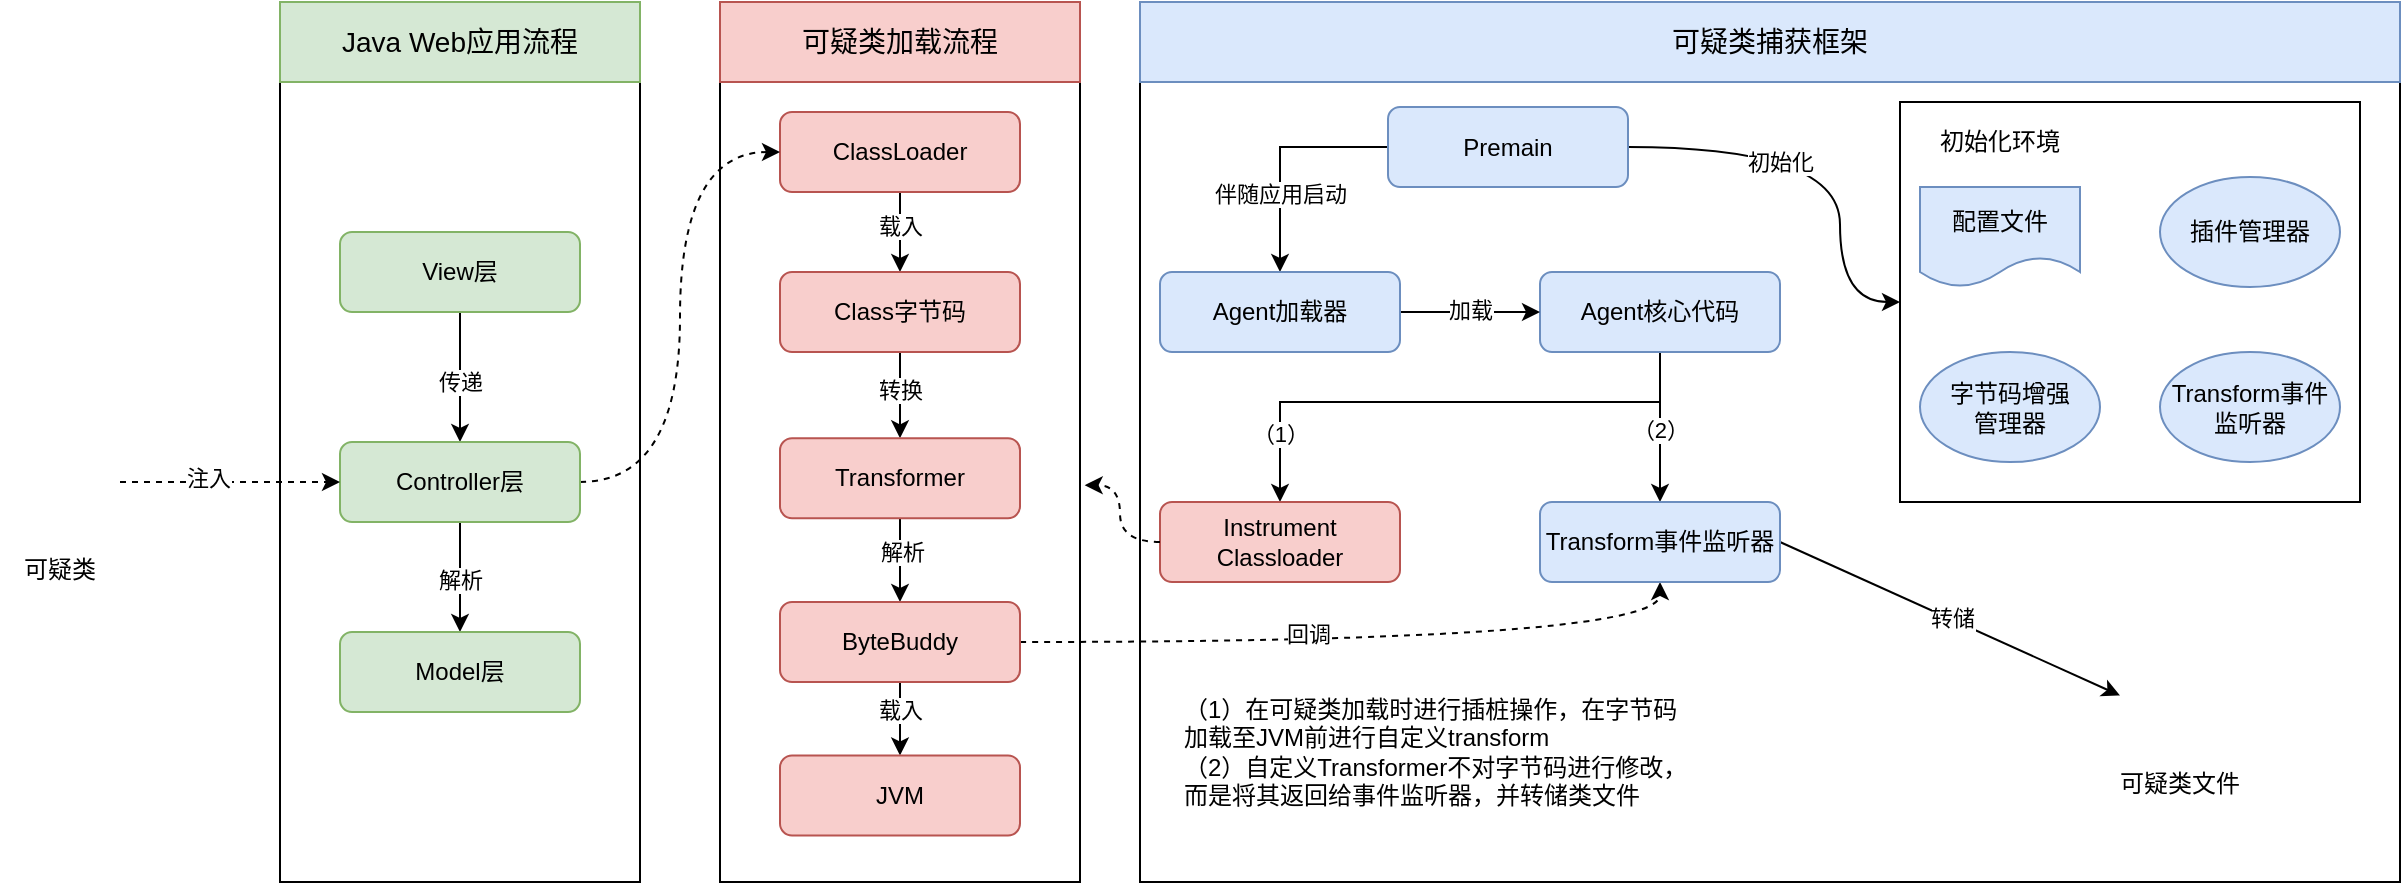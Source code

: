 <mxfile version="26.1.1">
  <diagram name="第 1 页" id="BsKIpi1FPCZaXIqp289E">
    <mxGraphModel dx="2251" dy="773" grid="1" gridSize="10" guides="1" tooltips="1" connect="1" arrows="1" fold="1" page="1" pageScale="1" pageWidth="827" pageHeight="1169" math="0" shadow="0">
      <root>
        <mxCell id="0" />
        <mxCell id="1" parent="0" />
        <mxCell id="ZmvpG405brdyFuqUziVW-1" value="" style="rounded=0;whiteSpace=wrap;html=1;" parent="1" vertex="1">
          <mxGeometry x="350" y="270" width="630" height="440" as="geometry" />
        </mxCell>
        <mxCell id="ZmvpG405brdyFuqUziVW-2" value="" style="rounded=0;whiteSpace=wrap;html=1;" parent="1" vertex="1">
          <mxGeometry x="140" y="270" width="180" height="440" as="geometry" />
        </mxCell>
        <mxCell id="ZmvpG405brdyFuqUziVW-3" value="&lt;font style=&quot;font-size: 14px;&quot;&gt;可疑类加载流程&lt;/font&gt;" style="rounded=0;whiteSpace=wrap;html=1;fillColor=#f8cecc;strokeColor=#b85450;" parent="1" vertex="1">
          <mxGeometry x="140" y="270" width="180" height="40" as="geometry" />
        </mxCell>
        <mxCell id="ZmvpG405brdyFuqUziVW-4" style="edgeStyle=orthogonalEdgeStyle;rounded=0;orthogonalLoop=1;jettySize=auto;html=1;exitX=0.5;exitY=1;exitDx=0;exitDy=0;entryX=0.5;entryY=0;entryDx=0;entryDy=0;" parent="1" source="ZmvpG405brdyFuqUziVW-5" target="ZmvpG405brdyFuqUziVW-7" edge="1">
          <mxGeometry relative="1" as="geometry" />
        </mxCell>
        <mxCell id="7a6S5qip2CbtULaV-IqG-47" value="载入" style="edgeLabel;html=1;align=center;verticalAlign=middle;resizable=0;points=[];" vertex="1" connectable="0" parent="ZmvpG405brdyFuqUziVW-4">
          <mxGeometry x="-0.187" relative="1" as="geometry">
            <mxPoint as="offset" />
          </mxGeometry>
        </mxCell>
        <mxCell id="ZmvpG405brdyFuqUziVW-5" value="ClassLoader" style="rounded=1;whiteSpace=wrap;html=1;fillColor=#f8cecc;strokeColor=#b85450;" parent="1" vertex="1">
          <mxGeometry x="170" y="325" width="120" height="40" as="geometry" />
        </mxCell>
        <mxCell id="ZmvpG405brdyFuqUziVW-6" style="edgeStyle=orthogonalEdgeStyle;rounded=0;orthogonalLoop=1;jettySize=auto;html=1;exitX=0.5;exitY=1;exitDx=0;exitDy=0;entryX=0.5;entryY=0;entryDx=0;entryDy=0;" parent="1" source="ZmvpG405brdyFuqUziVW-7" target="ZmvpG405brdyFuqUziVW-9" edge="1">
          <mxGeometry relative="1" as="geometry" />
        </mxCell>
        <mxCell id="7a6S5qip2CbtULaV-IqG-48" value="转换" style="edgeLabel;html=1;align=center;verticalAlign=middle;resizable=0;points=[];" vertex="1" connectable="0" parent="ZmvpG405brdyFuqUziVW-6">
          <mxGeometry x="-0.14" relative="1" as="geometry">
            <mxPoint as="offset" />
          </mxGeometry>
        </mxCell>
        <mxCell id="ZmvpG405brdyFuqUziVW-7" value="Class字节码" style="rounded=1;whiteSpace=wrap;html=1;fillColor=#f8cecc;strokeColor=#b85450;" parent="1" vertex="1">
          <mxGeometry x="170" y="405" width="120" height="40" as="geometry" />
        </mxCell>
        <mxCell id="ZmvpG405brdyFuqUziVW-8" style="edgeStyle=orthogonalEdgeStyle;rounded=0;orthogonalLoop=1;jettySize=auto;html=1;exitX=0.5;exitY=1;exitDx=0;exitDy=0;entryX=0.5;entryY=0;entryDx=0;entryDy=0;" parent="1" source="ZmvpG405brdyFuqUziVW-9" target="ZmvpG405brdyFuqUziVW-12" edge="1">
          <mxGeometry relative="1" as="geometry" />
        </mxCell>
        <mxCell id="7a6S5qip2CbtULaV-IqG-49" value="解析" style="edgeLabel;html=1;align=center;verticalAlign=middle;resizable=0;points=[];" vertex="1" connectable="0" parent="ZmvpG405brdyFuqUziVW-8">
          <mxGeometry x="-0.209" y="1" relative="1" as="geometry">
            <mxPoint as="offset" />
          </mxGeometry>
        </mxCell>
        <mxCell id="ZmvpG405brdyFuqUziVW-9" value="Transformer" style="rounded=1;whiteSpace=wrap;html=1;fillColor=#f8cecc;strokeColor=#b85450;" parent="1" vertex="1">
          <mxGeometry x="170" y="488.13" width="120" height="40" as="geometry" />
        </mxCell>
        <mxCell id="ZmvpG405brdyFuqUziVW-10" style="edgeStyle=orthogonalEdgeStyle;rounded=0;orthogonalLoop=1;jettySize=auto;html=1;exitX=0.5;exitY=1;exitDx=0;exitDy=0;entryX=0.5;entryY=0;entryDx=0;entryDy=0;" parent="1" source="ZmvpG405brdyFuqUziVW-12" target="ZmvpG405brdyFuqUziVW-13" edge="1">
          <mxGeometry relative="1" as="geometry" />
        </mxCell>
        <mxCell id="7a6S5qip2CbtULaV-IqG-50" value="载入" style="edgeLabel;html=1;align=center;verticalAlign=middle;resizable=0;points=[];" vertex="1" connectable="0" parent="ZmvpG405brdyFuqUziVW-10">
          <mxGeometry x="-0.263" relative="1" as="geometry">
            <mxPoint as="offset" />
          </mxGeometry>
        </mxCell>
        <mxCell id="7a6S5qip2CbtULaV-IqG-62" style="edgeStyle=orthogonalEdgeStyle;rounded=0;orthogonalLoop=1;jettySize=auto;html=1;exitX=1;exitY=0.5;exitDx=0;exitDy=0;entryX=0.5;entryY=1;entryDx=0;entryDy=0;curved=1;dashed=1;" edge="1" parent="1" source="ZmvpG405brdyFuqUziVW-12" target="ZmvpG405brdyFuqUziVW-34">
          <mxGeometry relative="1" as="geometry" />
        </mxCell>
        <mxCell id="7a6S5qip2CbtULaV-IqG-64" value="回调" style="edgeLabel;html=1;align=center;verticalAlign=middle;resizable=0;points=[];" vertex="1" connectable="0" parent="7a6S5qip2CbtULaV-IqG-62">
          <mxGeometry x="-0.181" y="4" relative="1" as="geometry">
            <mxPoint as="offset" />
          </mxGeometry>
        </mxCell>
        <mxCell id="ZmvpG405brdyFuqUziVW-12" value="ByteBuddy" style="rounded=1;whiteSpace=wrap;html=1;fillColor=#f8cecc;strokeColor=#b85450;" parent="1" vertex="1">
          <mxGeometry x="170" y="570" width="120" height="40" as="geometry" />
        </mxCell>
        <mxCell id="ZmvpG405brdyFuqUziVW-13" value="JVM" style="rounded=1;whiteSpace=wrap;html=1;fillColor=#f8cecc;strokeColor=#b85450;" parent="1" vertex="1">
          <mxGeometry x="170" y="646.75" width="120" height="40" as="geometry" />
        </mxCell>
        <mxCell id="ZmvpG405brdyFuqUziVW-18" value="&lt;span style=&quot;font-size: 14px;&quot;&gt;可疑类捕获框架&lt;/span&gt;" style="rounded=0;whiteSpace=wrap;html=1;fillColor=#dae8fc;strokeColor=#6c8ebf;" parent="1" vertex="1">
          <mxGeometry x="350" y="270" width="630" height="40" as="geometry" />
        </mxCell>
        <mxCell id="ZmvpG405brdyFuqUziVW-19" style="edgeStyle=orthogonalEdgeStyle;rounded=0;orthogonalLoop=1;jettySize=auto;html=1;exitX=0.5;exitY=1;exitDx=0;exitDy=0;entryX=0.5;entryY=0;entryDx=0;entryDy=0;" parent="1" source="ZmvpG405brdyFuqUziVW-21" target="ZmvpG405brdyFuqUziVW-33" edge="1">
          <mxGeometry relative="1" as="geometry">
            <Array as="points">
              <mxPoint x="610" y="470" />
              <mxPoint x="420" y="470" />
            </Array>
          </mxGeometry>
        </mxCell>
        <mxCell id="7a6S5qip2CbtULaV-IqG-60" value="（1）" style="edgeLabel;html=1;align=center;verticalAlign=middle;resizable=0;points=[];" vertex="1" connectable="0" parent="ZmvpG405brdyFuqUziVW-19">
          <mxGeometry x="0.743" relative="1" as="geometry">
            <mxPoint as="offset" />
          </mxGeometry>
        </mxCell>
        <mxCell id="ZmvpG405brdyFuqUziVW-20" style="edgeStyle=orthogonalEdgeStyle;rounded=0;orthogonalLoop=1;jettySize=auto;html=1;exitX=0.5;exitY=1;exitDx=0;exitDy=0;entryX=0.5;entryY=0;entryDx=0;entryDy=0;" parent="1" source="ZmvpG405brdyFuqUziVW-21" target="ZmvpG405brdyFuqUziVW-34" edge="1">
          <mxGeometry relative="1" as="geometry" />
        </mxCell>
        <mxCell id="7a6S5qip2CbtULaV-IqG-61" value="（2）" style="edgeLabel;html=1;align=center;verticalAlign=middle;resizable=0;points=[];" vertex="1" connectable="0" parent="ZmvpG405brdyFuqUziVW-20">
          <mxGeometry x="0.039" relative="1" as="geometry">
            <mxPoint as="offset" />
          </mxGeometry>
        </mxCell>
        <mxCell id="ZmvpG405brdyFuqUziVW-21" value="Agent核心代码" style="rounded=1;whiteSpace=wrap;html=1;fillColor=#dae8fc;strokeColor=#6c8ebf;" parent="1" vertex="1">
          <mxGeometry x="550" y="405" width="120" height="40" as="geometry" />
        </mxCell>
        <mxCell id="ZmvpG405brdyFuqUziVW-22" style="edgeStyle=orthogonalEdgeStyle;rounded=0;orthogonalLoop=1;jettySize=auto;html=1;exitX=0;exitY=0.5;exitDx=0;exitDy=0;entryX=0.5;entryY=0;entryDx=0;entryDy=0;" parent="1" source="ZmvpG405brdyFuqUziVW-24" target="ZmvpG405brdyFuqUziVW-26" edge="1">
          <mxGeometry relative="1" as="geometry" />
        </mxCell>
        <mxCell id="7a6S5qip2CbtULaV-IqG-58" value="伴随应用启动" style="edgeLabel;html=1;align=center;verticalAlign=middle;resizable=0;points=[];" vertex="1" connectable="0" parent="ZmvpG405brdyFuqUziVW-22">
          <mxGeometry x="0.327" relative="1" as="geometry">
            <mxPoint as="offset" />
          </mxGeometry>
        </mxCell>
        <mxCell id="ZmvpG405brdyFuqUziVW-23" style="edgeStyle=orthogonalEdgeStyle;rounded=0;orthogonalLoop=1;jettySize=auto;html=1;exitX=1;exitY=0.5;exitDx=0;exitDy=0;entryX=0;entryY=0.5;entryDx=0;entryDy=0;curved=1;" parent="1" source="ZmvpG405brdyFuqUziVW-24" target="ZmvpG405brdyFuqUziVW-27" edge="1">
          <mxGeometry relative="1" as="geometry">
            <Array as="points">
              <mxPoint x="700" y="343" />
              <mxPoint x="700" y="420" />
            </Array>
          </mxGeometry>
        </mxCell>
        <mxCell id="7a6S5qip2CbtULaV-IqG-65" value="初始化" style="edgeLabel;html=1;align=center;verticalAlign=middle;resizable=0;points=[];" vertex="1" connectable="0" parent="ZmvpG405brdyFuqUziVW-23">
          <mxGeometry x="-0.288" y="-7" relative="1" as="geometry">
            <mxPoint as="offset" />
          </mxGeometry>
        </mxCell>
        <mxCell id="ZmvpG405brdyFuqUziVW-24" value="Premain" style="rounded=1;whiteSpace=wrap;html=1;fillColor=#dae8fc;strokeColor=#6c8ebf;" parent="1" vertex="1">
          <mxGeometry x="474" y="322.5" width="120" height="40" as="geometry" />
        </mxCell>
        <mxCell id="ZmvpG405brdyFuqUziVW-25" style="edgeStyle=orthogonalEdgeStyle;rounded=0;orthogonalLoop=1;jettySize=auto;html=1;exitX=1;exitY=0.5;exitDx=0;exitDy=0;entryX=0;entryY=0.5;entryDx=0;entryDy=0;" parent="1" source="ZmvpG405brdyFuqUziVW-26" target="ZmvpG405brdyFuqUziVW-21" edge="1">
          <mxGeometry relative="1" as="geometry" />
        </mxCell>
        <mxCell id="7a6S5qip2CbtULaV-IqG-54" value="加载" style="edgeLabel;html=1;align=center;verticalAlign=middle;resizable=0;points=[];" vertex="1" connectable="0" parent="ZmvpG405brdyFuqUziVW-25">
          <mxGeometry x="-0.016" y="1" relative="1" as="geometry">
            <mxPoint as="offset" />
          </mxGeometry>
        </mxCell>
        <mxCell id="ZmvpG405brdyFuqUziVW-26" value="Agent加载器" style="rounded=1;whiteSpace=wrap;html=1;fillColor=#dae8fc;strokeColor=#6c8ebf;" parent="1" vertex="1">
          <mxGeometry x="360" y="405" width="120" height="40" as="geometry" />
        </mxCell>
        <mxCell id="ZmvpG405brdyFuqUziVW-27" value="" style="rounded=0;whiteSpace=wrap;html=1;" parent="1" vertex="1">
          <mxGeometry x="730" y="320" width="230" height="200" as="geometry" />
        </mxCell>
        <mxCell id="ZmvpG405brdyFuqUziVW-28" value="初始化&lt;span style=&quot;background-color: transparent; color: light-dark(rgb(0, 0, 0), rgb(255, 255, 255));&quot;&gt;环境&lt;/span&gt;" style="text;html=1;align=center;verticalAlign=middle;whiteSpace=wrap;rounded=0;" parent="1" vertex="1">
          <mxGeometry x="740" y="325" width="80" height="30" as="geometry" />
        </mxCell>
        <mxCell id="ZmvpG405brdyFuqUziVW-29" value="配置文件" style="shape=document;whiteSpace=wrap;html=1;boundedLbl=1;fillColor=#dae8fc;strokeColor=#6c8ebf;" parent="1" vertex="1">
          <mxGeometry x="740" y="362.5" width="80" height="50" as="geometry" />
        </mxCell>
        <mxCell id="ZmvpG405brdyFuqUziVW-30" value="插件管理器" style="ellipse;whiteSpace=wrap;html=1;fillColor=#dae8fc;strokeColor=#6c8ebf;" parent="1" vertex="1">
          <mxGeometry x="860" y="357.5" width="90" height="55" as="geometry" />
        </mxCell>
        <mxCell id="ZmvpG405brdyFuqUziVW-31" value="字节码增强&lt;div&gt;管理器&lt;/div&gt;" style="ellipse;whiteSpace=wrap;html=1;fillColor=#dae8fc;strokeColor=#6c8ebf;" parent="1" vertex="1">
          <mxGeometry x="740" y="445" width="90" height="55" as="geometry" />
        </mxCell>
        <mxCell id="ZmvpG405brdyFuqUziVW-32" value="Transform事件监听器" style="ellipse;whiteSpace=wrap;html=1;fillColor=#dae8fc;strokeColor=#6c8ebf;" parent="1" vertex="1">
          <mxGeometry x="860" y="445" width="90" height="55" as="geometry" />
        </mxCell>
        <mxCell id="ZmvpG405brdyFuqUziVW-33" value="Instrument Classloader" style="rounded=1;whiteSpace=wrap;html=1;fillColor=#f8cecc;strokeColor=#b85450;" parent="1" vertex="1">
          <mxGeometry x="360" y="520" width="120" height="40" as="geometry" />
        </mxCell>
        <mxCell id="7a6S5qip2CbtULaV-IqG-45" style="rounded=0;orthogonalLoop=1;jettySize=auto;html=1;exitX=1;exitY=0.5;exitDx=0;exitDy=0;entryX=0;entryY=0.5;entryDx=0;entryDy=0;" edge="1" parent="1" source="ZmvpG405brdyFuqUziVW-34" target="7a6S5qip2CbtULaV-IqG-41">
          <mxGeometry relative="1" as="geometry" />
        </mxCell>
        <mxCell id="7a6S5qip2CbtULaV-IqG-57" value="转储" style="edgeLabel;html=1;align=center;verticalAlign=middle;resizable=0;points=[];" vertex="1" connectable="0" parent="7a6S5qip2CbtULaV-IqG-45">
          <mxGeometry x="0.002" y="1" relative="1" as="geometry">
            <mxPoint as="offset" />
          </mxGeometry>
        </mxCell>
        <mxCell id="ZmvpG405brdyFuqUziVW-34" value="Transform事件监听器" style="rounded=1;whiteSpace=wrap;html=1;fillColor=#dae8fc;strokeColor=#6c8ebf;" parent="1" vertex="1">
          <mxGeometry x="550" y="520" width="120" height="40" as="geometry" />
        </mxCell>
        <mxCell id="7a6S5qip2CbtULaV-IqG-1" value="" style="rounded=0;whiteSpace=wrap;html=1;" vertex="1" parent="1">
          <mxGeometry x="-80" y="270" width="180" height="440" as="geometry" />
        </mxCell>
        <mxCell id="7a6S5qip2CbtULaV-IqG-2" value="&lt;span style=&quot;font-size: 14px;&quot;&gt;Java Web应用流程&lt;/span&gt;" style="rounded=0;whiteSpace=wrap;html=1;fillColor=#d5e8d4;strokeColor=#82b366;" vertex="1" parent="1">
          <mxGeometry x="-80" y="270" width="180" height="40" as="geometry" />
        </mxCell>
        <mxCell id="7a6S5qip2CbtULaV-IqG-5" style="edgeStyle=orthogonalEdgeStyle;rounded=0;orthogonalLoop=1;jettySize=auto;html=1;exitX=0.5;exitY=1;exitDx=0;exitDy=0;entryX=0.5;entryY=0;entryDx=0;entryDy=0;" edge="1" parent="1" source="7a6S5qip2CbtULaV-IqG-6" target="7a6S5qip2CbtULaV-IqG-8">
          <mxGeometry relative="1" as="geometry" />
        </mxCell>
        <mxCell id="7a6S5qip2CbtULaV-IqG-35" value="传递" style="edgeLabel;html=1;align=center;verticalAlign=middle;resizable=0;points=[];" vertex="1" connectable="0" parent="7a6S5qip2CbtULaV-IqG-5">
          <mxGeometry x="-0.103" y="-3" relative="1" as="geometry">
            <mxPoint x="3" y="6" as="offset" />
          </mxGeometry>
        </mxCell>
        <mxCell id="7a6S5qip2CbtULaV-IqG-6" value="View层" style="rounded=1;whiteSpace=wrap;html=1;fillColor=#d5e8d4;strokeColor=#82b366;" vertex="1" parent="1">
          <mxGeometry x="-50" y="385" width="120" height="40" as="geometry" />
        </mxCell>
        <mxCell id="7a6S5qip2CbtULaV-IqG-7" style="edgeStyle=orthogonalEdgeStyle;rounded=0;orthogonalLoop=1;jettySize=auto;html=1;exitX=0.5;exitY=1;exitDx=0;exitDy=0;entryX=0.5;entryY=0;entryDx=0;entryDy=0;" edge="1" parent="1" source="7a6S5qip2CbtULaV-IqG-8" target="7a6S5qip2CbtULaV-IqG-10">
          <mxGeometry relative="1" as="geometry" />
        </mxCell>
        <mxCell id="7a6S5qip2CbtULaV-IqG-36" value="解析" style="edgeLabel;html=1;align=center;verticalAlign=middle;resizable=0;points=[];" vertex="1" connectable="0" parent="7a6S5qip2CbtULaV-IqG-7">
          <mxGeometry x="0.036" relative="1" as="geometry">
            <mxPoint as="offset" />
          </mxGeometry>
        </mxCell>
        <mxCell id="7a6S5qip2CbtULaV-IqG-38" style="edgeStyle=orthogonalEdgeStyle;rounded=0;orthogonalLoop=1;jettySize=auto;html=1;exitX=1;exitY=0.5;exitDx=0;exitDy=0;entryX=0;entryY=0.5;entryDx=0;entryDy=0;dashed=1;curved=1;" edge="1" parent="1" source="7a6S5qip2CbtULaV-IqG-8" target="ZmvpG405brdyFuqUziVW-5">
          <mxGeometry relative="1" as="geometry" />
        </mxCell>
        <mxCell id="7a6S5qip2CbtULaV-IqG-8" value="Controller层" style="rounded=1;whiteSpace=wrap;html=1;fillColor=#d5e8d4;strokeColor=#82b366;" vertex="1" parent="1">
          <mxGeometry x="-50" y="490" width="120" height="40" as="geometry" />
        </mxCell>
        <mxCell id="7a6S5qip2CbtULaV-IqG-10" value="Model层" style="rounded=1;whiteSpace=wrap;html=1;fillColor=#d5e8d4;strokeColor=#82b366;" vertex="1" parent="1">
          <mxGeometry x="-50" y="585" width="120" height="40" as="geometry" />
        </mxCell>
        <mxCell id="7a6S5qip2CbtULaV-IqG-34" value="" style="group" vertex="1" connectable="0" parent="1">
          <mxGeometry x="-220" y="476.25" width="60" height="63.75" as="geometry" />
        </mxCell>
        <mxCell id="7a6S5qip2CbtULaV-IqG-31" value="可疑类" style="shape=image;verticalLabelPosition=bottom;labelBackgroundColor=default;verticalAlign=top;aspect=fixed;imageAspect=0;image=https://cdn-icons-png.flaticon.com/128/2920/2920277.png;" vertex="1" parent="7a6S5qip2CbtULaV-IqG-34">
          <mxGeometry y="3.75" width="60" height="60" as="geometry" />
        </mxCell>
        <mxCell id="7a6S5qip2CbtULaV-IqG-32" value="" style="shape=image;verticalLabelPosition=bottom;labelBackgroundColor=default;verticalAlign=top;aspect=fixed;imageAspect=0;image=https://cdn-icons-png.flaticon.com/128/9392/9392723.png;" vertex="1" parent="7a6S5qip2CbtULaV-IqG-34">
          <mxGeometry x="31.25" width="28.75" height="28.75" as="geometry" />
        </mxCell>
        <mxCell id="7a6S5qip2CbtULaV-IqG-37" style="edgeStyle=orthogonalEdgeStyle;rounded=0;orthogonalLoop=1;jettySize=auto;html=1;exitX=1;exitY=0.5;exitDx=0;exitDy=0;entryX=0;entryY=0.5;entryDx=0;entryDy=0;dashed=1;" edge="1" parent="1" source="7a6S5qip2CbtULaV-IqG-31" target="7a6S5qip2CbtULaV-IqG-8">
          <mxGeometry relative="1" as="geometry" />
        </mxCell>
        <mxCell id="7a6S5qip2CbtULaV-IqG-39" value="注入" style="edgeLabel;html=1;align=center;verticalAlign=middle;resizable=0;points=[];" vertex="1" connectable="0" parent="7a6S5qip2CbtULaV-IqG-37">
          <mxGeometry x="-0.199" y="2" relative="1" as="geometry">
            <mxPoint as="offset" />
          </mxGeometry>
        </mxCell>
        <mxCell id="7a6S5qip2CbtULaV-IqG-40" value="" style="group" vertex="1" connectable="0" parent="1">
          <mxGeometry x="840" y="583" width="60" height="63.75" as="geometry" />
        </mxCell>
        <mxCell id="7a6S5qip2CbtULaV-IqG-41" value="可疑类文件" style="shape=image;verticalLabelPosition=bottom;labelBackgroundColor=default;verticalAlign=top;aspect=fixed;imageAspect=0;image=https://cdn-icons-png.flaticon.com/128/2920/2920277.png;" vertex="1" parent="7a6S5qip2CbtULaV-IqG-40">
          <mxGeometry y="3.75" width="60" height="60" as="geometry" />
        </mxCell>
        <mxCell id="7a6S5qip2CbtULaV-IqG-42" value="" style="shape=image;verticalLabelPosition=bottom;labelBackgroundColor=default;verticalAlign=top;aspect=fixed;imageAspect=0;image=https://cdn-icons-png.flaticon.com/128/9392/9392723.png;" vertex="1" parent="7a6S5qip2CbtULaV-IqG-40">
          <mxGeometry x="31.25" width="28.75" height="28.75" as="geometry" />
        </mxCell>
        <mxCell id="7a6S5qip2CbtULaV-IqG-52" style="edgeStyle=orthogonalEdgeStyle;rounded=0;orthogonalLoop=1;jettySize=auto;html=1;exitX=0;exitY=0.5;exitDx=0;exitDy=0;entryX=1.013;entryY=0.549;entryDx=0;entryDy=0;entryPerimeter=0;curved=1;dashed=1;" edge="1" parent="1" source="ZmvpG405brdyFuqUziVW-33" target="ZmvpG405brdyFuqUziVW-2">
          <mxGeometry relative="1" as="geometry" />
        </mxCell>
        <mxCell id="7a6S5qip2CbtULaV-IqG-63" value="（1）在可疑类加载时进行插桩操作，在字节码加载至JVM前进行自定义transform&lt;div&gt;（2）自定义Transformer不对字节码进行修改，而是将其返回给事件监听器，并转储类文件&lt;/div&gt;" style="text;html=1;align=left;verticalAlign=middle;whiteSpace=wrap;rounded=0;" vertex="1" parent="1">
          <mxGeometry x="370" y="599.88" width="260" height="90.12" as="geometry" />
        </mxCell>
      </root>
    </mxGraphModel>
  </diagram>
</mxfile>
